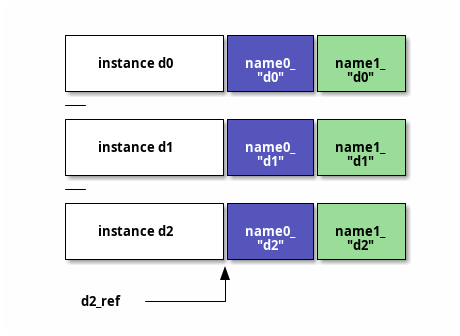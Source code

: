 @startditaa
    +---------------+--------+--------+
    |               | cBLU   | cGRE   |
    | instance d0   | name0_ | name1_ |
    |               |  "d0"  |  "d0"  |
    +---------------+--------+--------+
         
    ---

    +---------------+--------+--------+
    |               | cBLU   | cGRE   | 
    | instance d1   | name0_ | name1_ |
    |               |  "d1"  |  "d1"  |
    +---------------+--------+--------+   
         
    ---

    +---------------+--------+--------+
    |               | cBLU   | cGRE   | 
    | instance d2   | name0_ | name1_ |
    |               |  "d2"  |  "d2"  |
    +---------------+--------+--------+   
                    ^
                    |
     d2_ref --------+
@endditaa
